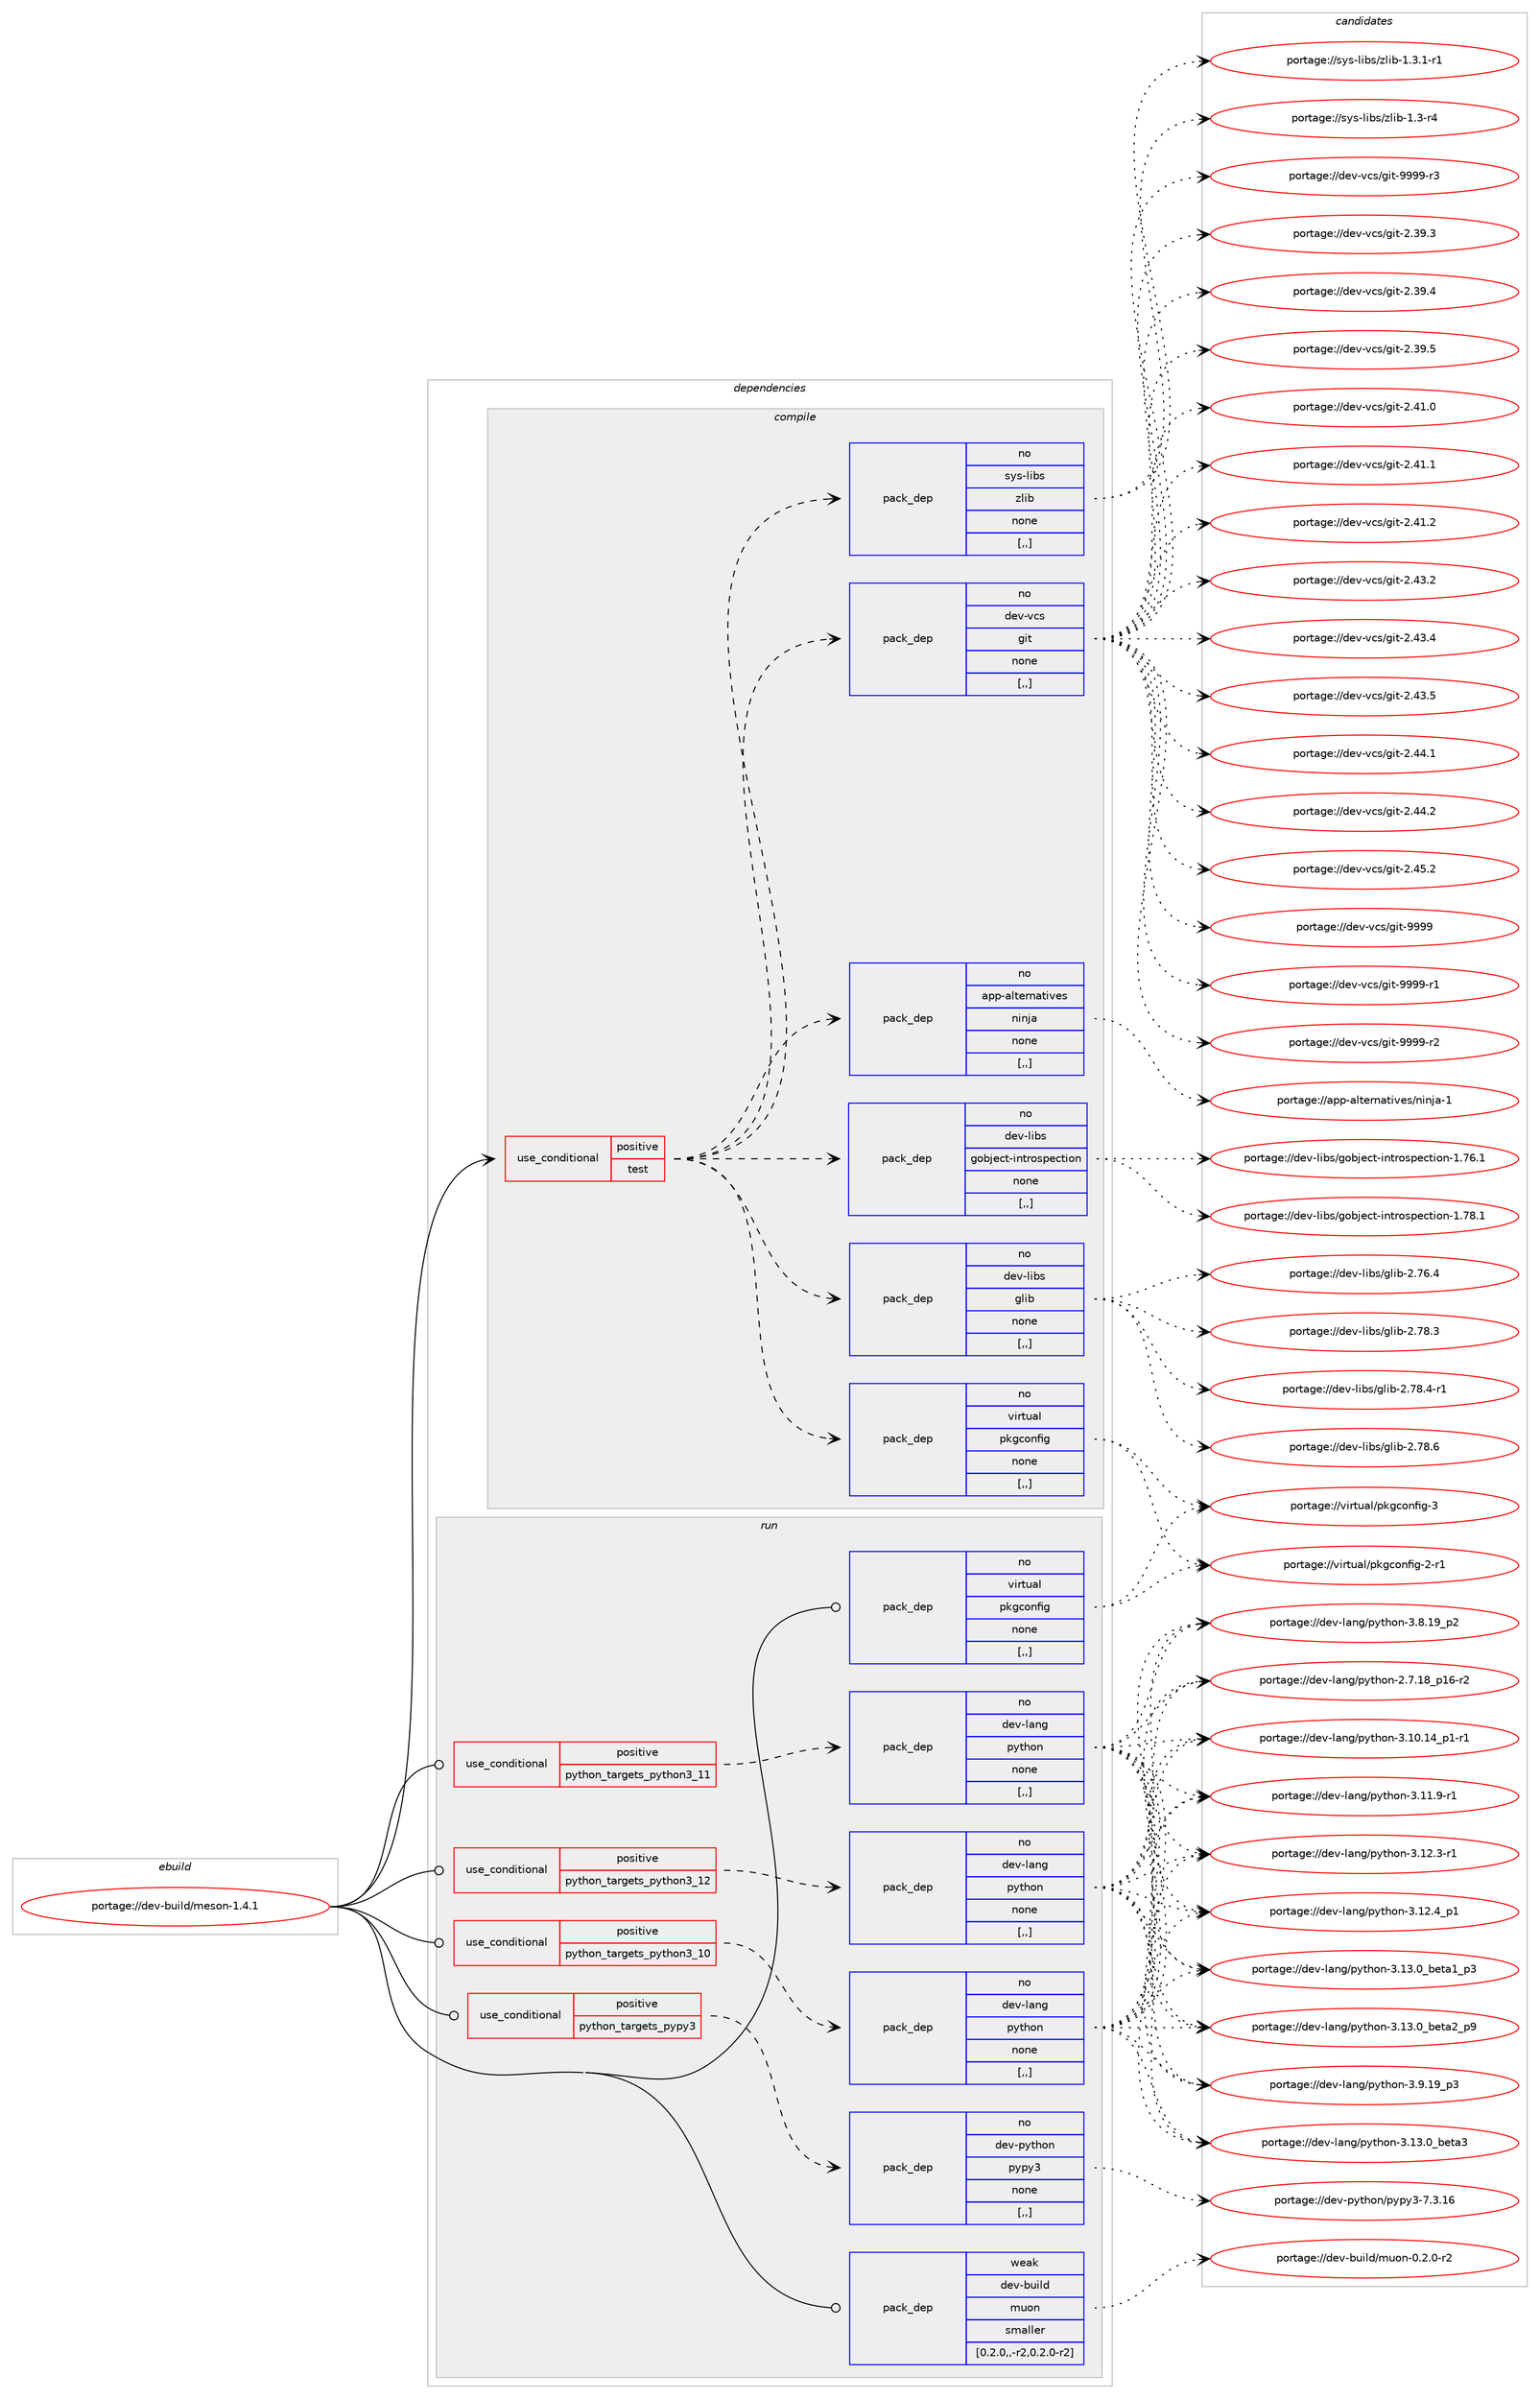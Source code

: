 digraph prolog {

# *************
# Graph options
# *************

newrank=true;
concentrate=true;
compound=true;
graph [rankdir=LR,fontname=Helvetica,fontsize=10,ranksep=1.5];#, ranksep=2.5, nodesep=0.2];
edge  [arrowhead=vee];
node  [fontname=Helvetica,fontsize=10];

# **********
# The ebuild
# **********

subgraph cluster_leftcol {
color=gray;
rank=same;
label=<<i>ebuild</i>>;
id [label="portage://dev-build/meson-1.4.1", color=red, width=4, href="../dev-build/meson-1.4.1.svg"];
}

# ****************
# The dependencies
# ****************

subgraph cluster_midcol {
color=gray;
label=<<i>dependencies</i>>;
subgraph cluster_compile {
fillcolor="#eeeeee";
style=filled;
label=<<i>compile</i>>;
subgraph cond16345 {
dependency63255 [label=<<TABLE BORDER="0" CELLBORDER="1" CELLSPACING="0" CELLPADDING="4"><TR><TD ROWSPAN="3" CELLPADDING="10">use_conditional</TD></TR><TR><TD>positive</TD></TR><TR><TD>test</TD></TR></TABLE>>, shape=none, color=red];
subgraph pack46019 {
dependency63256 [label=<<TABLE BORDER="0" CELLBORDER="1" CELLSPACING="0" CELLPADDING="4" WIDTH="220"><TR><TD ROWSPAN="6" CELLPADDING="30">pack_dep</TD></TR><TR><TD WIDTH="110">no</TD></TR><TR><TD>dev-libs</TD></TR><TR><TD>glib</TD></TR><TR><TD>none</TD></TR><TR><TD>[,,]</TD></TR></TABLE>>, shape=none, color=blue];
}
dependency63255:e -> dependency63256:w [weight=20,style="dashed",arrowhead="vee"];
subgraph pack46020 {
dependency63257 [label=<<TABLE BORDER="0" CELLBORDER="1" CELLSPACING="0" CELLPADDING="4" WIDTH="220"><TR><TD ROWSPAN="6" CELLPADDING="30">pack_dep</TD></TR><TR><TD WIDTH="110">no</TD></TR><TR><TD>dev-libs</TD></TR><TR><TD>gobject-introspection</TD></TR><TR><TD>none</TD></TR><TR><TD>[,,]</TD></TR></TABLE>>, shape=none, color=blue];
}
dependency63255:e -> dependency63257:w [weight=20,style="dashed",arrowhead="vee"];
subgraph pack46021 {
dependency63258 [label=<<TABLE BORDER="0" CELLBORDER="1" CELLSPACING="0" CELLPADDING="4" WIDTH="220"><TR><TD ROWSPAN="6" CELLPADDING="30">pack_dep</TD></TR><TR><TD WIDTH="110">no</TD></TR><TR><TD>app-alternatives</TD></TR><TR><TD>ninja</TD></TR><TR><TD>none</TD></TR><TR><TD>[,,]</TD></TR></TABLE>>, shape=none, color=blue];
}
dependency63255:e -> dependency63258:w [weight=20,style="dashed",arrowhead="vee"];
subgraph pack46022 {
dependency63259 [label=<<TABLE BORDER="0" CELLBORDER="1" CELLSPACING="0" CELLPADDING="4" WIDTH="220"><TR><TD ROWSPAN="6" CELLPADDING="30">pack_dep</TD></TR><TR><TD WIDTH="110">no</TD></TR><TR><TD>dev-vcs</TD></TR><TR><TD>git</TD></TR><TR><TD>none</TD></TR><TR><TD>[,,]</TD></TR></TABLE>>, shape=none, color=blue];
}
dependency63255:e -> dependency63259:w [weight=20,style="dashed",arrowhead="vee"];
subgraph pack46023 {
dependency63260 [label=<<TABLE BORDER="0" CELLBORDER="1" CELLSPACING="0" CELLPADDING="4" WIDTH="220"><TR><TD ROWSPAN="6" CELLPADDING="30">pack_dep</TD></TR><TR><TD WIDTH="110">no</TD></TR><TR><TD>sys-libs</TD></TR><TR><TD>zlib</TD></TR><TR><TD>none</TD></TR><TR><TD>[,,]</TD></TR></TABLE>>, shape=none, color=blue];
}
dependency63255:e -> dependency63260:w [weight=20,style="dashed",arrowhead="vee"];
subgraph pack46024 {
dependency63261 [label=<<TABLE BORDER="0" CELLBORDER="1" CELLSPACING="0" CELLPADDING="4" WIDTH="220"><TR><TD ROWSPAN="6" CELLPADDING="30">pack_dep</TD></TR><TR><TD WIDTH="110">no</TD></TR><TR><TD>virtual</TD></TR><TR><TD>pkgconfig</TD></TR><TR><TD>none</TD></TR><TR><TD>[,,]</TD></TR></TABLE>>, shape=none, color=blue];
}
dependency63255:e -> dependency63261:w [weight=20,style="dashed",arrowhead="vee"];
}
id:e -> dependency63255:w [weight=20,style="solid",arrowhead="vee"];
}
subgraph cluster_compileandrun {
fillcolor="#eeeeee";
style=filled;
label=<<i>compile and run</i>>;
}
subgraph cluster_run {
fillcolor="#eeeeee";
style=filled;
label=<<i>run</i>>;
subgraph cond16346 {
dependency63262 [label=<<TABLE BORDER="0" CELLBORDER="1" CELLSPACING="0" CELLPADDING="4"><TR><TD ROWSPAN="3" CELLPADDING="10">use_conditional</TD></TR><TR><TD>positive</TD></TR><TR><TD>python_targets_pypy3</TD></TR></TABLE>>, shape=none, color=red];
subgraph pack46025 {
dependency63263 [label=<<TABLE BORDER="0" CELLBORDER="1" CELLSPACING="0" CELLPADDING="4" WIDTH="220"><TR><TD ROWSPAN="6" CELLPADDING="30">pack_dep</TD></TR><TR><TD WIDTH="110">no</TD></TR><TR><TD>dev-python</TD></TR><TR><TD>pypy3</TD></TR><TR><TD>none</TD></TR><TR><TD>[,,]</TD></TR></TABLE>>, shape=none, color=blue];
}
dependency63262:e -> dependency63263:w [weight=20,style="dashed",arrowhead="vee"];
}
id:e -> dependency63262:w [weight=20,style="solid",arrowhead="odot"];
subgraph cond16347 {
dependency63264 [label=<<TABLE BORDER="0" CELLBORDER="1" CELLSPACING="0" CELLPADDING="4"><TR><TD ROWSPAN="3" CELLPADDING="10">use_conditional</TD></TR><TR><TD>positive</TD></TR><TR><TD>python_targets_python3_10</TD></TR></TABLE>>, shape=none, color=red];
subgraph pack46026 {
dependency63265 [label=<<TABLE BORDER="0" CELLBORDER="1" CELLSPACING="0" CELLPADDING="4" WIDTH="220"><TR><TD ROWSPAN="6" CELLPADDING="30">pack_dep</TD></TR><TR><TD WIDTH="110">no</TD></TR><TR><TD>dev-lang</TD></TR><TR><TD>python</TD></TR><TR><TD>none</TD></TR><TR><TD>[,,]</TD></TR></TABLE>>, shape=none, color=blue];
}
dependency63264:e -> dependency63265:w [weight=20,style="dashed",arrowhead="vee"];
}
id:e -> dependency63264:w [weight=20,style="solid",arrowhead="odot"];
subgraph cond16348 {
dependency63266 [label=<<TABLE BORDER="0" CELLBORDER="1" CELLSPACING="0" CELLPADDING="4"><TR><TD ROWSPAN="3" CELLPADDING="10">use_conditional</TD></TR><TR><TD>positive</TD></TR><TR><TD>python_targets_python3_11</TD></TR></TABLE>>, shape=none, color=red];
subgraph pack46027 {
dependency63267 [label=<<TABLE BORDER="0" CELLBORDER="1" CELLSPACING="0" CELLPADDING="4" WIDTH="220"><TR><TD ROWSPAN="6" CELLPADDING="30">pack_dep</TD></TR><TR><TD WIDTH="110">no</TD></TR><TR><TD>dev-lang</TD></TR><TR><TD>python</TD></TR><TR><TD>none</TD></TR><TR><TD>[,,]</TD></TR></TABLE>>, shape=none, color=blue];
}
dependency63266:e -> dependency63267:w [weight=20,style="dashed",arrowhead="vee"];
}
id:e -> dependency63266:w [weight=20,style="solid",arrowhead="odot"];
subgraph cond16349 {
dependency63268 [label=<<TABLE BORDER="0" CELLBORDER="1" CELLSPACING="0" CELLPADDING="4"><TR><TD ROWSPAN="3" CELLPADDING="10">use_conditional</TD></TR><TR><TD>positive</TD></TR><TR><TD>python_targets_python3_12</TD></TR></TABLE>>, shape=none, color=red];
subgraph pack46028 {
dependency63269 [label=<<TABLE BORDER="0" CELLBORDER="1" CELLSPACING="0" CELLPADDING="4" WIDTH="220"><TR><TD ROWSPAN="6" CELLPADDING="30">pack_dep</TD></TR><TR><TD WIDTH="110">no</TD></TR><TR><TD>dev-lang</TD></TR><TR><TD>python</TD></TR><TR><TD>none</TD></TR><TR><TD>[,,]</TD></TR></TABLE>>, shape=none, color=blue];
}
dependency63268:e -> dependency63269:w [weight=20,style="dashed",arrowhead="vee"];
}
id:e -> dependency63268:w [weight=20,style="solid",arrowhead="odot"];
subgraph pack46029 {
dependency63270 [label=<<TABLE BORDER="0" CELLBORDER="1" CELLSPACING="0" CELLPADDING="4" WIDTH="220"><TR><TD ROWSPAN="6" CELLPADDING="30">pack_dep</TD></TR><TR><TD WIDTH="110">no</TD></TR><TR><TD>virtual</TD></TR><TR><TD>pkgconfig</TD></TR><TR><TD>none</TD></TR><TR><TD>[,,]</TD></TR></TABLE>>, shape=none, color=blue];
}
id:e -> dependency63270:w [weight=20,style="solid",arrowhead="odot"];
subgraph pack46030 {
dependency63271 [label=<<TABLE BORDER="0" CELLBORDER="1" CELLSPACING="0" CELLPADDING="4" WIDTH="220"><TR><TD ROWSPAN="6" CELLPADDING="30">pack_dep</TD></TR><TR><TD WIDTH="110">weak</TD></TR><TR><TD>dev-build</TD></TR><TR><TD>muon</TD></TR><TR><TD>smaller</TD></TR><TR><TD>[0.2.0,,-r2,0.2.0-r2]</TD></TR></TABLE>>, shape=none, color=blue];
}
id:e -> dependency63271:w [weight=20,style="solid",arrowhead="odot"];
}
}

# **************
# The candidates
# **************

subgraph cluster_choices {
rank=same;
color=gray;
label=<<i>candidates</i>>;

subgraph choice46019 {
color=black;
nodesep=1;
choice1001011184510810598115471031081059845504655544652 [label="portage://dev-libs/glib-2.76.4", color=red, width=4,href="../dev-libs/glib-2.76.4.svg"];
choice1001011184510810598115471031081059845504655564651 [label="portage://dev-libs/glib-2.78.3", color=red, width=4,href="../dev-libs/glib-2.78.3.svg"];
choice10010111845108105981154710310810598455046555646524511449 [label="portage://dev-libs/glib-2.78.4-r1", color=red, width=4,href="../dev-libs/glib-2.78.4-r1.svg"];
choice1001011184510810598115471031081059845504655564654 [label="portage://dev-libs/glib-2.78.6", color=red, width=4,href="../dev-libs/glib-2.78.6.svg"];
dependency63256:e -> choice1001011184510810598115471031081059845504655544652:w [style=dotted,weight="100"];
dependency63256:e -> choice1001011184510810598115471031081059845504655564651:w [style=dotted,weight="100"];
dependency63256:e -> choice10010111845108105981154710310810598455046555646524511449:w [style=dotted,weight="100"];
dependency63256:e -> choice1001011184510810598115471031081059845504655564654:w [style=dotted,weight="100"];
}
subgraph choice46020 {
color=black;
nodesep=1;
choice1001011184510810598115471031119810610199116451051101161141111151121019911610511111045494655544649 [label="portage://dev-libs/gobject-introspection-1.76.1", color=red, width=4,href="../dev-libs/gobject-introspection-1.76.1.svg"];
choice1001011184510810598115471031119810610199116451051101161141111151121019911610511111045494655564649 [label="portage://dev-libs/gobject-introspection-1.78.1", color=red, width=4,href="../dev-libs/gobject-introspection-1.78.1.svg"];
dependency63257:e -> choice1001011184510810598115471031119810610199116451051101161141111151121019911610511111045494655544649:w [style=dotted,weight="100"];
dependency63257:e -> choice1001011184510810598115471031119810610199116451051101161141111151121019911610511111045494655564649:w [style=dotted,weight="100"];
}
subgraph choice46021 {
color=black;
nodesep=1;
choice9711211245971081161011141109711610511810111547110105110106974549 [label="portage://app-alternatives/ninja-1", color=red, width=4,href="../app-alternatives/ninja-1.svg"];
dependency63258:e -> choice9711211245971081161011141109711610511810111547110105110106974549:w [style=dotted,weight="100"];
}
subgraph choice46022 {
color=black;
nodesep=1;
choice10010111845118991154710310511645504651574651 [label="portage://dev-vcs/git-2.39.3", color=red, width=4,href="../dev-vcs/git-2.39.3.svg"];
choice10010111845118991154710310511645504651574652 [label="portage://dev-vcs/git-2.39.4", color=red, width=4,href="../dev-vcs/git-2.39.4.svg"];
choice10010111845118991154710310511645504651574653 [label="portage://dev-vcs/git-2.39.5", color=red, width=4,href="../dev-vcs/git-2.39.5.svg"];
choice10010111845118991154710310511645504652494648 [label="portage://dev-vcs/git-2.41.0", color=red, width=4,href="../dev-vcs/git-2.41.0.svg"];
choice10010111845118991154710310511645504652494649 [label="portage://dev-vcs/git-2.41.1", color=red, width=4,href="../dev-vcs/git-2.41.1.svg"];
choice10010111845118991154710310511645504652494650 [label="portage://dev-vcs/git-2.41.2", color=red, width=4,href="../dev-vcs/git-2.41.2.svg"];
choice10010111845118991154710310511645504652514650 [label="portage://dev-vcs/git-2.43.2", color=red, width=4,href="../dev-vcs/git-2.43.2.svg"];
choice10010111845118991154710310511645504652514652 [label="portage://dev-vcs/git-2.43.4", color=red, width=4,href="../dev-vcs/git-2.43.4.svg"];
choice10010111845118991154710310511645504652514653 [label="portage://dev-vcs/git-2.43.5", color=red, width=4,href="../dev-vcs/git-2.43.5.svg"];
choice10010111845118991154710310511645504652524649 [label="portage://dev-vcs/git-2.44.1", color=red, width=4,href="../dev-vcs/git-2.44.1.svg"];
choice10010111845118991154710310511645504652524650 [label="portage://dev-vcs/git-2.44.2", color=red, width=4,href="../dev-vcs/git-2.44.2.svg"];
choice10010111845118991154710310511645504652534650 [label="portage://dev-vcs/git-2.45.2", color=red, width=4,href="../dev-vcs/git-2.45.2.svg"];
choice1001011184511899115471031051164557575757 [label="portage://dev-vcs/git-9999", color=red, width=4,href="../dev-vcs/git-9999.svg"];
choice10010111845118991154710310511645575757574511449 [label="portage://dev-vcs/git-9999-r1", color=red, width=4,href="../dev-vcs/git-9999-r1.svg"];
choice10010111845118991154710310511645575757574511450 [label="portage://dev-vcs/git-9999-r2", color=red, width=4,href="../dev-vcs/git-9999-r2.svg"];
choice10010111845118991154710310511645575757574511451 [label="portage://dev-vcs/git-9999-r3", color=red, width=4,href="../dev-vcs/git-9999-r3.svg"];
dependency63259:e -> choice10010111845118991154710310511645504651574651:w [style=dotted,weight="100"];
dependency63259:e -> choice10010111845118991154710310511645504651574652:w [style=dotted,weight="100"];
dependency63259:e -> choice10010111845118991154710310511645504651574653:w [style=dotted,weight="100"];
dependency63259:e -> choice10010111845118991154710310511645504652494648:w [style=dotted,weight="100"];
dependency63259:e -> choice10010111845118991154710310511645504652494649:w [style=dotted,weight="100"];
dependency63259:e -> choice10010111845118991154710310511645504652494650:w [style=dotted,weight="100"];
dependency63259:e -> choice10010111845118991154710310511645504652514650:w [style=dotted,weight="100"];
dependency63259:e -> choice10010111845118991154710310511645504652514652:w [style=dotted,weight="100"];
dependency63259:e -> choice10010111845118991154710310511645504652514653:w [style=dotted,weight="100"];
dependency63259:e -> choice10010111845118991154710310511645504652524649:w [style=dotted,weight="100"];
dependency63259:e -> choice10010111845118991154710310511645504652524650:w [style=dotted,weight="100"];
dependency63259:e -> choice10010111845118991154710310511645504652534650:w [style=dotted,weight="100"];
dependency63259:e -> choice1001011184511899115471031051164557575757:w [style=dotted,weight="100"];
dependency63259:e -> choice10010111845118991154710310511645575757574511449:w [style=dotted,weight="100"];
dependency63259:e -> choice10010111845118991154710310511645575757574511450:w [style=dotted,weight="100"];
dependency63259:e -> choice10010111845118991154710310511645575757574511451:w [style=dotted,weight="100"];
}
subgraph choice46023 {
color=black;
nodesep=1;
choice11512111545108105981154712210810598454946514511452 [label="portage://sys-libs/zlib-1.3-r4", color=red, width=4,href="../sys-libs/zlib-1.3-r4.svg"];
choice115121115451081059811547122108105984549465146494511449 [label="portage://sys-libs/zlib-1.3.1-r1", color=red, width=4,href="../sys-libs/zlib-1.3.1-r1.svg"];
dependency63260:e -> choice11512111545108105981154712210810598454946514511452:w [style=dotted,weight="100"];
dependency63260:e -> choice115121115451081059811547122108105984549465146494511449:w [style=dotted,weight="100"];
}
subgraph choice46024 {
color=black;
nodesep=1;
choice11810511411611797108471121071039911111010210510345504511449 [label="portage://virtual/pkgconfig-2-r1", color=red, width=4,href="../virtual/pkgconfig-2-r1.svg"];
choice1181051141161179710847112107103991111101021051034551 [label="portage://virtual/pkgconfig-3", color=red, width=4,href="../virtual/pkgconfig-3.svg"];
dependency63261:e -> choice11810511411611797108471121071039911111010210510345504511449:w [style=dotted,weight="100"];
dependency63261:e -> choice1181051141161179710847112107103991111101021051034551:w [style=dotted,weight="100"];
}
subgraph choice46025 {
color=black;
nodesep=1;
choice10010111845112121116104111110471121211121215145554651464954 [label="portage://dev-python/pypy3-7.3.16", color=red, width=4,href="../dev-python/pypy3-7.3.16.svg"];
dependency63263:e -> choice10010111845112121116104111110471121211121215145554651464954:w [style=dotted,weight="100"];
}
subgraph choice46026 {
color=black;
nodesep=1;
choice100101118451089711010347112121116104111110455046554649569511249544511450 [label="portage://dev-lang/python-2.7.18_p16-r2", color=red, width=4,href="../dev-lang/python-2.7.18_p16-r2.svg"];
choice100101118451089711010347112121116104111110455146494846495295112494511449 [label="portage://dev-lang/python-3.10.14_p1-r1", color=red, width=4,href="../dev-lang/python-3.10.14_p1-r1.svg"];
choice100101118451089711010347112121116104111110455146494946574511449 [label="portage://dev-lang/python-3.11.9-r1", color=red, width=4,href="../dev-lang/python-3.11.9-r1.svg"];
choice100101118451089711010347112121116104111110455146495046514511449 [label="portage://dev-lang/python-3.12.3-r1", color=red, width=4,href="../dev-lang/python-3.12.3-r1.svg"];
choice100101118451089711010347112121116104111110455146495046529511249 [label="portage://dev-lang/python-3.12.4_p1", color=red, width=4,href="../dev-lang/python-3.12.4_p1.svg"];
choice10010111845108971101034711212111610411111045514649514648959810111697499511251 [label="portage://dev-lang/python-3.13.0_beta1_p3", color=red, width=4,href="../dev-lang/python-3.13.0_beta1_p3.svg"];
choice10010111845108971101034711212111610411111045514649514648959810111697509511257 [label="portage://dev-lang/python-3.13.0_beta2_p9", color=red, width=4,href="../dev-lang/python-3.13.0_beta2_p9.svg"];
choice1001011184510897110103471121211161041111104551464951464895981011169751 [label="portage://dev-lang/python-3.13.0_beta3", color=red, width=4,href="../dev-lang/python-3.13.0_beta3.svg"];
choice100101118451089711010347112121116104111110455146564649579511250 [label="portage://dev-lang/python-3.8.19_p2", color=red, width=4,href="../dev-lang/python-3.8.19_p2.svg"];
choice100101118451089711010347112121116104111110455146574649579511251 [label="portage://dev-lang/python-3.9.19_p3", color=red, width=4,href="../dev-lang/python-3.9.19_p3.svg"];
dependency63265:e -> choice100101118451089711010347112121116104111110455046554649569511249544511450:w [style=dotted,weight="100"];
dependency63265:e -> choice100101118451089711010347112121116104111110455146494846495295112494511449:w [style=dotted,weight="100"];
dependency63265:e -> choice100101118451089711010347112121116104111110455146494946574511449:w [style=dotted,weight="100"];
dependency63265:e -> choice100101118451089711010347112121116104111110455146495046514511449:w [style=dotted,weight="100"];
dependency63265:e -> choice100101118451089711010347112121116104111110455146495046529511249:w [style=dotted,weight="100"];
dependency63265:e -> choice10010111845108971101034711212111610411111045514649514648959810111697499511251:w [style=dotted,weight="100"];
dependency63265:e -> choice10010111845108971101034711212111610411111045514649514648959810111697509511257:w [style=dotted,weight="100"];
dependency63265:e -> choice1001011184510897110103471121211161041111104551464951464895981011169751:w [style=dotted,weight="100"];
dependency63265:e -> choice100101118451089711010347112121116104111110455146564649579511250:w [style=dotted,weight="100"];
dependency63265:e -> choice100101118451089711010347112121116104111110455146574649579511251:w [style=dotted,weight="100"];
}
subgraph choice46027 {
color=black;
nodesep=1;
choice100101118451089711010347112121116104111110455046554649569511249544511450 [label="portage://dev-lang/python-2.7.18_p16-r2", color=red, width=4,href="../dev-lang/python-2.7.18_p16-r2.svg"];
choice100101118451089711010347112121116104111110455146494846495295112494511449 [label="portage://dev-lang/python-3.10.14_p1-r1", color=red, width=4,href="../dev-lang/python-3.10.14_p1-r1.svg"];
choice100101118451089711010347112121116104111110455146494946574511449 [label="portage://dev-lang/python-3.11.9-r1", color=red, width=4,href="../dev-lang/python-3.11.9-r1.svg"];
choice100101118451089711010347112121116104111110455146495046514511449 [label="portage://dev-lang/python-3.12.3-r1", color=red, width=4,href="../dev-lang/python-3.12.3-r1.svg"];
choice100101118451089711010347112121116104111110455146495046529511249 [label="portage://dev-lang/python-3.12.4_p1", color=red, width=4,href="../dev-lang/python-3.12.4_p1.svg"];
choice10010111845108971101034711212111610411111045514649514648959810111697499511251 [label="portage://dev-lang/python-3.13.0_beta1_p3", color=red, width=4,href="../dev-lang/python-3.13.0_beta1_p3.svg"];
choice10010111845108971101034711212111610411111045514649514648959810111697509511257 [label="portage://dev-lang/python-3.13.0_beta2_p9", color=red, width=4,href="../dev-lang/python-3.13.0_beta2_p9.svg"];
choice1001011184510897110103471121211161041111104551464951464895981011169751 [label="portage://dev-lang/python-3.13.0_beta3", color=red, width=4,href="../dev-lang/python-3.13.0_beta3.svg"];
choice100101118451089711010347112121116104111110455146564649579511250 [label="portage://dev-lang/python-3.8.19_p2", color=red, width=4,href="../dev-lang/python-3.8.19_p2.svg"];
choice100101118451089711010347112121116104111110455146574649579511251 [label="portage://dev-lang/python-3.9.19_p3", color=red, width=4,href="../dev-lang/python-3.9.19_p3.svg"];
dependency63267:e -> choice100101118451089711010347112121116104111110455046554649569511249544511450:w [style=dotted,weight="100"];
dependency63267:e -> choice100101118451089711010347112121116104111110455146494846495295112494511449:w [style=dotted,weight="100"];
dependency63267:e -> choice100101118451089711010347112121116104111110455146494946574511449:w [style=dotted,weight="100"];
dependency63267:e -> choice100101118451089711010347112121116104111110455146495046514511449:w [style=dotted,weight="100"];
dependency63267:e -> choice100101118451089711010347112121116104111110455146495046529511249:w [style=dotted,weight="100"];
dependency63267:e -> choice10010111845108971101034711212111610411111045514649514648959810111697499511251:w [style=dotted,weight="100"];
dependency63267:e -> choice10010111845108971101034711212111610411111045514649514648959810111697509511257:w [style=dotted,weight="100"];
dependency63267:e -> choice1001011184510897110103471121211161041111104551464951464895981011169751:w [style=dotted,weight="100"];
dependency63267:e -> choice100101118451089711010347112121116104111110455146564649579511250:w [style=dotted,weight="100"];
dependency63267:e -> choice100101118451089711010347112121116104111110455146574649579511251:w [style=dotted,weight="100"];
}
subgraph choice46028 {
color=black;
nodesep=1;
choice100101118451089711010347112121116104111110455046554649569511249544511450 [label="portage://dev-lang/python-2.7.18_p16-r2", color=red, width=4,href="../dev-lang/python-2.7.18_p16-r2.svg"];
choice100101118451089711010347112121116104111110455146494846495295112494511449 [label="portage://dev-lang/python-3.10.14_p1-r1", color=red, width=4,href="../dev-lang/python-3.10.14_p1-r1.svg"];
choice100101118451089711010347112121116104111110455146494946574511449 [label="portage://dev-lang/python-3.11.9-r1", color=red, width=4,href="../dev-lang/python-3.11.9-r1.svg"];
choice100101118451089711010347112121116104111110455146495046514511449 [label="portage://dev-lang/python-3.12.3-r1", color=red, width=4,href="../dev-lang/python-3.12.3-r1.svg"];
choice100101118451089711010347112121116104111110455146495046529511249 [label="portage://dev-lang/python-3.12.4_p1", color=red, width=4,href="../dev-lang/python-3.12.4_p1.svg"];
choice10010111845108971101034711212111610411111045514649514648959810111697499511251 [label="portage://dev-lang/python-3.13.0_beta1_p3", color=red, width=4,href="../dev-lang/python-3.13.0_beta1_p3.svg"];
choice10010111845108971101034711212111610411111045514649514648959810111697509511257 [label="portage://dev-lang/python-3.13.0_beta2_p9", color=red, width=4,href="../dev-lang/python-3.13.0_beta2_p9.svg"];
choice1001011184510897110103471121211161041111104551464951464895981011169751 [label="portage://dev-lang/python-3.13.0_beta3", color=red, width=4,href="../dev-lang/python-3.13.0_beta3.svg"];
choice100101118451089711010347112121116104111110455146564649579511250 [label="portage://dev-lang/python-3.8.19_p2", color=red, width=4,href="../dev-lang/python-3.8.19_p2.svg"];
choice100101118451089711010347112121116104111110455146574649579511251 [label="portage://dev-lang/python-3.9.19_p3", color=red, width=4,href="../dev-lang/python-3.9.19_p3.svg"];
dependency63269:e -> choice100101118451089711010347112121116104111110455046554649569511249544511450:w [style=dotted,weight="100"];
dependency63269:e -> choice100101118451089711010347112121116104111110455146494846495295112494511449:w [style=dotted,weight="100"];
dependency63269:e -> choice100101118451089711010347112121116104111110455146494946574511449:w [style=dotted,weight="100"];
dependency63269:e -> choice100101118451089711010347112121116104111110455146495046514511449:w [style=dotted,weight="100"];
dependency63269:e -> choice100101118451089711010347112121116104111110455146495046529511249:w [style=dotted,weight="100"];
dependency63269:e -> choice10010111845108971101034711212111610411111045514649514648959810111697499511251:w [style=dotted,weight="100"];
dependency63269:e -> choice10010111845108971101034711212111610411111045514649514648959810111697509511257:w [style=dotted,weight="100"];
dependency63269:e -> choice1001011184510897110103471121211161041111104551464951464895981011169751:w [style=dotted,weight="100"];
dependency63269:e -> choice100101118451089711010347112121116104111110455146564649579511250:w [style=dotted,weight="100"];
dependency63269:e -> choice100101118451089711010347112121116104111110455146574649579511251:w [style=dotted,weight="100"];
}
subgraph choice46029 {
color=black;
nodesep=1;
choice11810511411611797108471121071039911111010210510345504511449 [label="portage://virtual/pkgconfig-2-r1", color=red, width=4,href="../virtual/pkgconfig-2-r1.svg"];
choice1181051141161179710847112107103991111101021051034551 [label="portage://virtual/pkgconfig-3", color=red, width=4,href="../virtual/pkgconfig-3.svg"];
dependency63270:e -> choice11810511411611797108471121071039911111010210510345504511449:w [style=dotted,weight="100"];
dependency63270:e -> choice1181051141161179710847112107103991111101021051034551:w [style=dotted,weight="100"];
}
subgraph choice46030 {
color=black;
nodesep=1;
choice1001011184598117105108100471091171111104548465046484511450 [label="portage://dev-build/muon-0.2.0-r2", color=red, width=4,href="../dev-build/muon-0.2.0-r2.svg"];
dependency63271:e -> choice1001011184598117105108100471091171111104548465046484511450:w [style=dotted,weight="100"];
}
}

}
